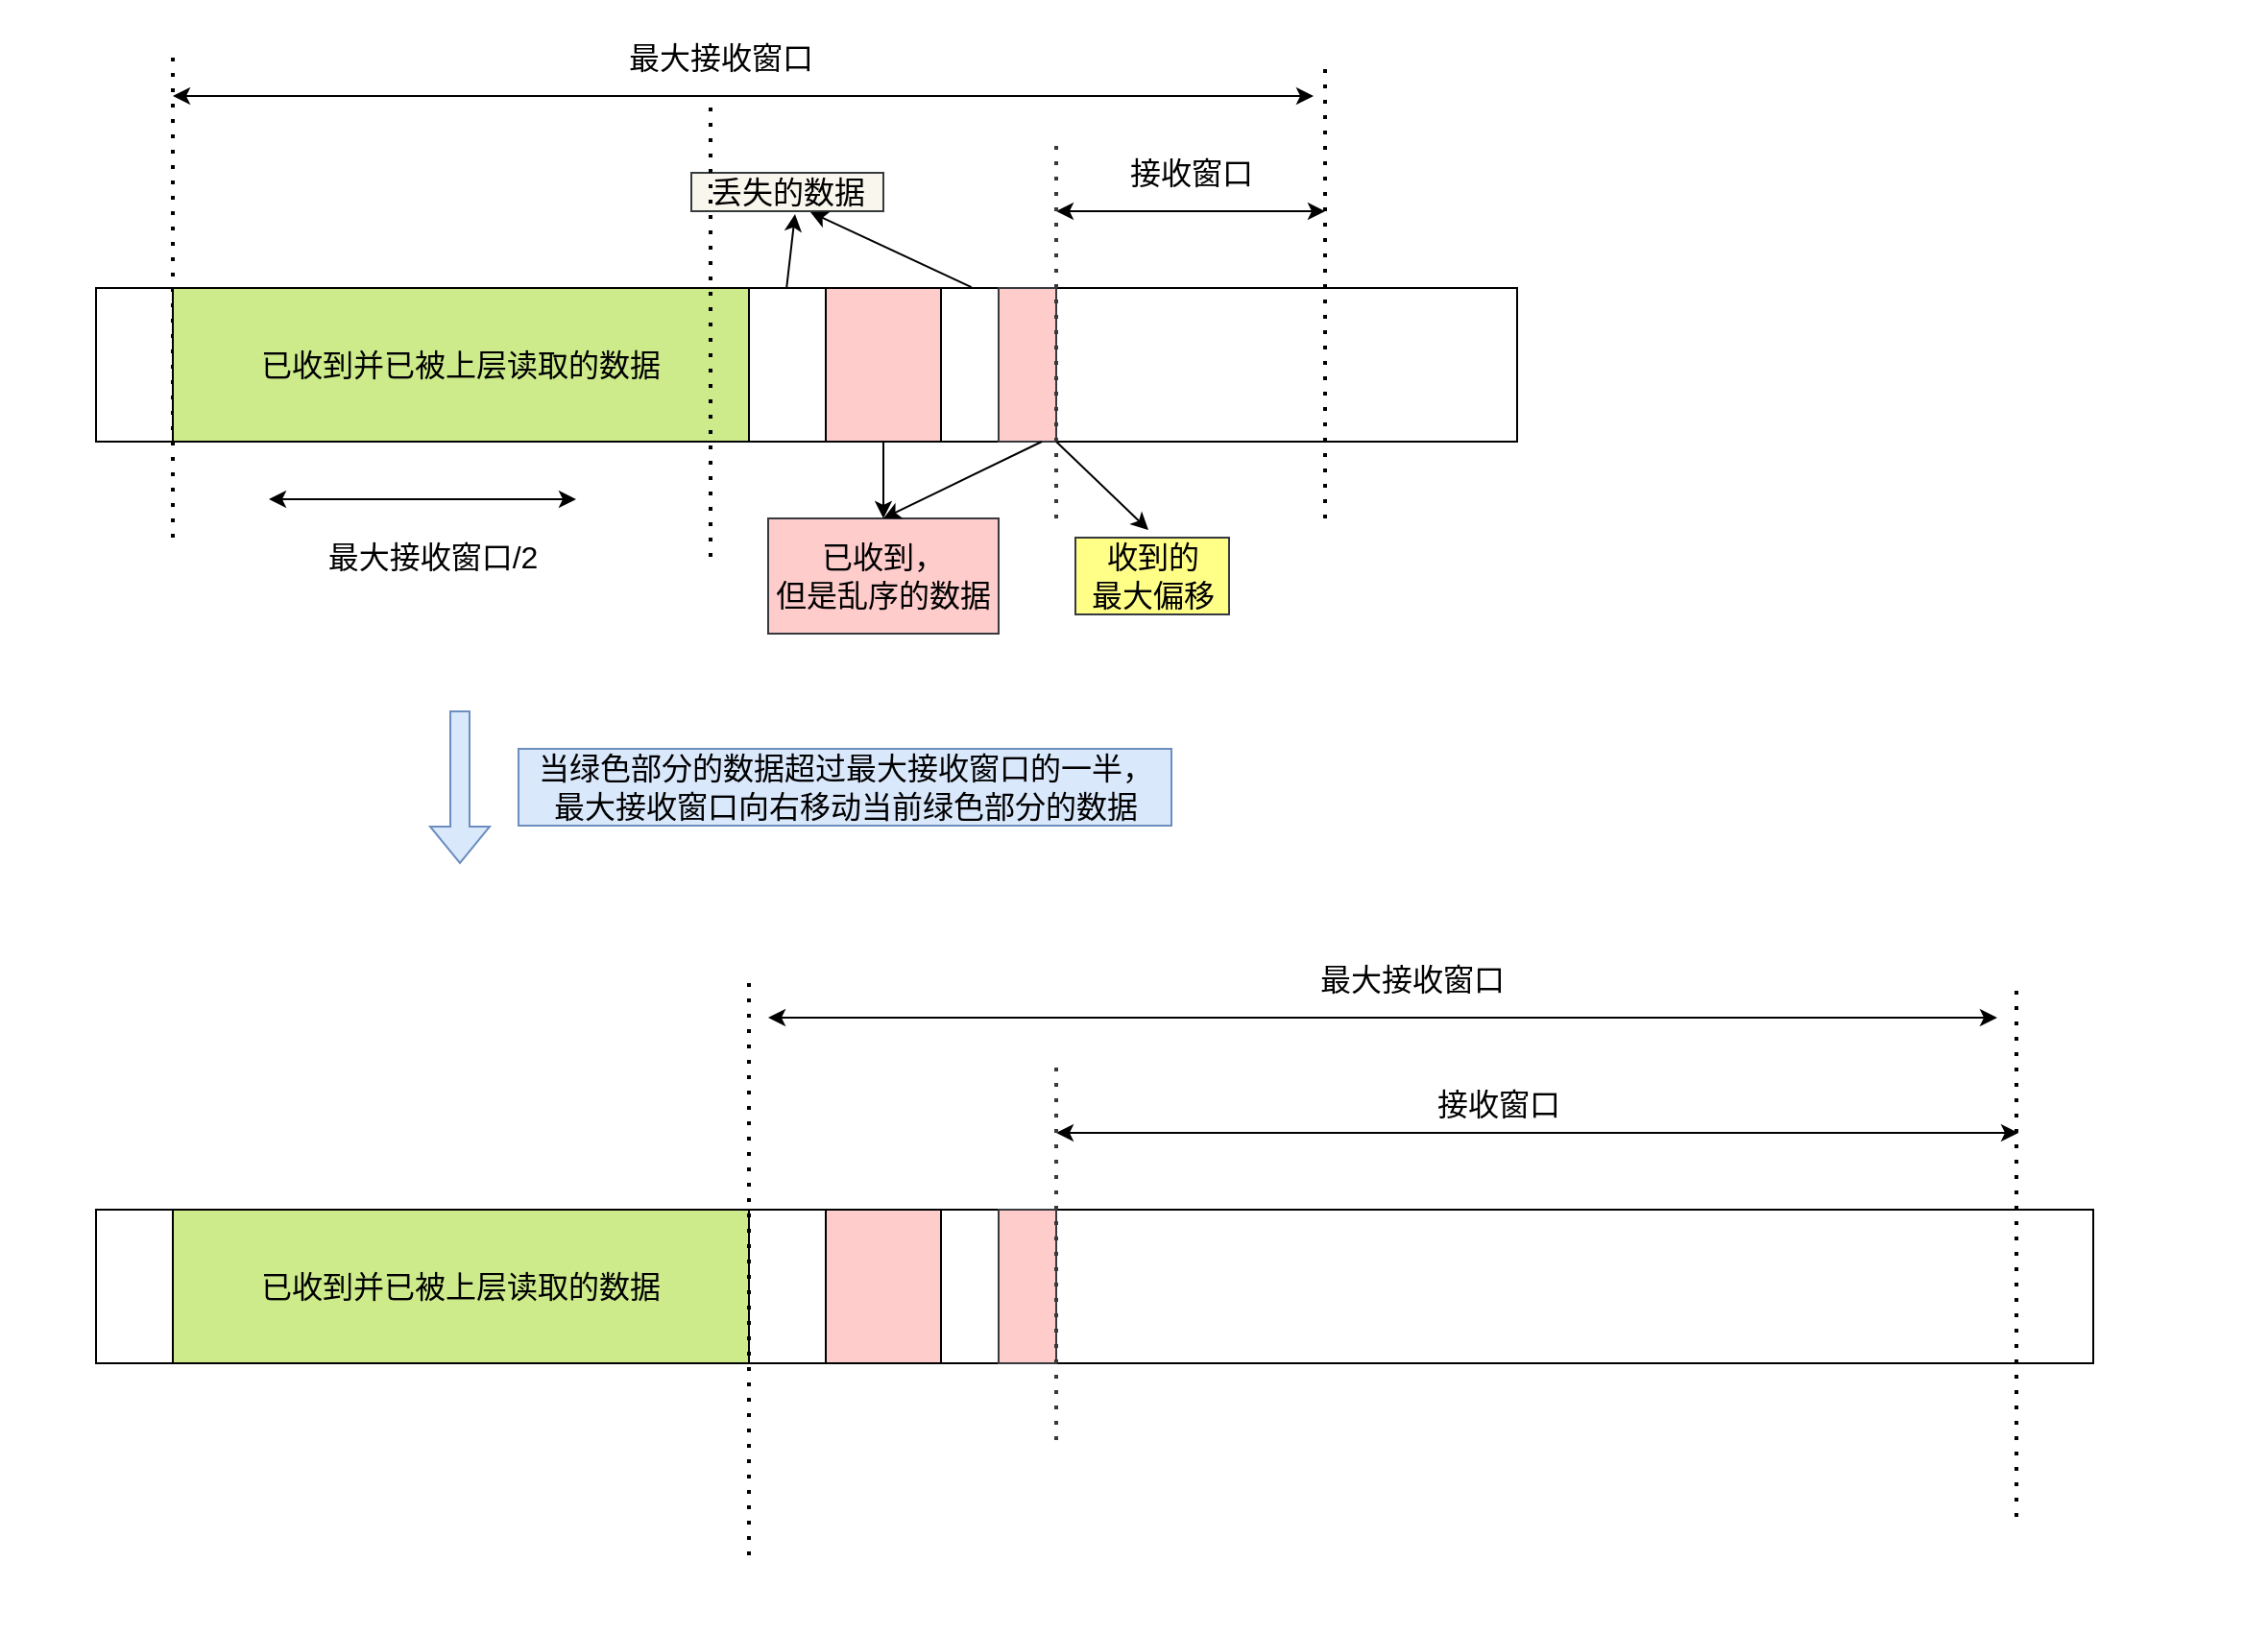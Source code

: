 <mxfile version="17.5.0" type="github">
  <diagram id="b-bpmcfJdHbeQzDP5A_M" name="Page-1">
    <mxGraphModel dx="1191" dy="774" grid="1" gridSize="10" guides="1" tooltips="1" connect="1" arrows="1" fold="1" page="1" pageScale="1" pageWidth="827" pageHeight="1169" math="0" shadow="0">
      <root>
        <mxCell id="0" />
        <mxCell id="1" parent="0" />
        <mxCell id="L-WXJkZDCp4-7IXhfQIK-53" value="" style="rounded=0;whiteSpace=wrap;html=1;labelBackgroundColor=none;fontSize=16;fontColor=default;strokeColor=none;" vertex="1" parent="1">
          <mxGeometry x="70" y="10" width="1180" height="850" as="geometry" />
        </mxCell>
        <mxCell id="L-WXJkZDCp4-7IXhfQIK-7" value="" style="rounded=0;whiteSpace=wrap;html=1;fontSize=16;fillColor=#ffcc99;strokeColor=default;" vertex="1" parent="1">
          <mxGeometry x="400" y="160" width="60" height="80" as="geometry" />
        </mxCell>
        <mxCell id="L-WXJkZDCp4-7IXhfQIK-1" value="" style="rounded=0;whiteSpace=wrap;html=1;" vertex="1" parent="1">
          <mxGeometry x="120" y="160" width="740" height="80" as="geometry" />
        </mxCell>
        <mxCell id="L-WXJkZDCp4-7IXhfQIK-2" value="" style="endArrow=none;dashed=1;html=1;dashPattern=1 3;strokeWidth=2;rounded=0;" edge="1" parent="1">
          <mxGeometry width="50" height="50" relative="1" as="geometry">
            <mxPoint x="160" y="290" as="sourcePoint" />
            <mxPoint x="160" y="40" as="targetPoint" />
          </mxGeometry>
        </mxCell>
        <mxCell id="L-WXJkZDCp4-7IXhfQIK-3" value="" style="endArrow=none;dashed=1;html=1;dashPattern=1 3;strokeWidth=2;rounded=0;" edge="1" parent="1">
          <mxGeometry width="50" height="50" relative="1" as="geometry">
            <mxPoint x="760" y="280" as="sourcePoint" />
            <mxPoint x="760" y="40" as="targetPoint" />
          </mxGeometry>
        </mxCell>
        <mxCell id="L-WXJkZDCp4-7IXhfQIK-4" value="接收窗口" style="text;html=1;align=center;verticalAlign=middle;resizable=0;points=[];autosize=1;strokeColor=none;fillColor=none;fontSize=16;" vertex="1" parent="1">
          <mxGeometry x="650" y="90" width="80" height="20" as="geometry" />
        </mxCell>
        <mxCell id="L-WXJkZDCp4-7IXhfQIK-5" value="" style="endArrow=classic;startArrow=classic;html=1;rounded=0;" edge="1" parent="1">
          <mxGeometry width="50" height="50" relative="1" as="geometry">
            <mxPoint x="620" y="120" as="sourcePoint" />
            <mxPoint x="760" y="120" as="targetPoint" />
          </mxGeometry>
        </mxCell>
        <mxCell id="L-WXJkZDCp4-7IXhfQIK-6" value="已收到并已被上层读取的数据" style="rounded=0;whiteSpace=wrap;html=1;fontSize=16;fillColor=#cdeb8b;strokeColor=default;" vertex="1" parent="1">
          <mxGeometry x="160" y="160" width="300" height="80" as="geometry" />
        </mxCell>
        <mxCell id="L-WXJkZDCp4-7IXhfQIK-8" value="" style="rounded=0;whiteSpace=wrap;html=1;fontSize=16;fillColor=#ffcccc;strokeColor=default;" vertex="1" parent="1">
          <mxGeometry x="500" y="160" width="60" height="80" as="geometry" />
        </mxCell>
        <mxCell id="L-WXJkZDCp4-7IXhfQIK-9" value="" style="rounded=0;whiteSpace=wrap;html=1;fontSize=16;fillColor=#ffcccc;strokeColor=#36393d;" vertex="1" parent="1">
          <mxGeometry x="590" y="160" width="30" height="80" as="geometry" />
        </mxCell>
        <mxCell id="L-WXJkZDCp4-7IXhfQIK-10" value="" style="endArrow=none;dashed=1;html=1;dashPattern=1 3;strokeWidth=2;rounded=0;fillColor=#ffcccc;strokeColor=#36393d;" edge="1" parent="1">
          <mxGeometry width="50" height="50" relative="1" as="geometry">
            <mxPoint x="620" y="280" as="sourcePoint" />
            <mxPoint x="620" y="80" as="targetPoint" />
          </mxGeometry>
        </mxCell>
        <mxCell id="L-WXJkZDCp4-7IXhfQIK-11" value="丢失的数据" style="text;html=1;align=center;verticalAlign=middle;resizable=0;points=[];autosize=1;strokeColor=#36393d;fillColor=#f9f7ed;fontSize=16;" vertex="1" parent="1">
          <mxGeometry x="430" y="100" width="100" height="20" as="geometry" />
        </mxCell>
        <mxCell id="L-WXJkZDCp4-7IXhfQIK-13" value="已收到，&lt;br&gt;但是乱序的数据" style="rounded=0;whiteSpace=wrap;html=1;fontSize=16;strokeColor=#36393d;fillColor=#ffcccc;" vertex="1" parent="1">
          <mxGeometry x="470" y="280" width="120" height="60" as="geometry" />
        </mxCell>
        <mxCell id="L-WXJkZDCp4-7IXhfQIK-14" value="" style="endArrow=classic;html=1;rounded=0;fontSize=16;exitX=0.486;exitY=-0.006;exitDx=0;exitDy=0;exitPerimeter=0;entryX=0.54;entryY=1.075;entryDx=0;entryDy=0;entryPerimeter=0;" edge="1" parent="1" source="L-WXJkZDCp4-7IXhfQIK-1" target="L-WXJkZDCp4-7IXhfQIK-11">
          <mxGeometry width="50" height="50" relative="1" as="geometry">
            <mxPoint x="480" y="150" as="sourcePoint" />
            <mxPoint x="530" y="100" as="targetPoint" />
          </mxGeometry>
        </mxCell>
        <mxCell id="L-WXJkZDCp4-7IXhfQIK-15" value="" style="endArrow=classic;html=1;rounded=0;fontSize=16;exitX=0.616;exitY=-0.006;exitDx=0;exitDy=0;exitPerimeter=0;entryX=0.62;entryY=1.025;entryDx=0;entryDy=0;entryPerimeter=0;" edge="1" parent="1" source="L-WXJkZDCp4-7IXhfQIK-1" target="L-WXJkZDCp4-7IXhfQIK-11">
          <mxGeometry width="50" height="50" relative="1" as="geometry">
            <mxPoint x="590" y="150" as="sourcePoint" />
            <mxPoint x="640" y="100" as="targetPoint" />
          </mxGeometry>
        </mxCell>
        <mxCell id="L-WXJkZDCp4-7IXhfQIK-17" value="" style="endArrow=classic;html=1;rounded=0;fontSize=16;entryX=0.5;entryY=0;entryDx=0;entryDy=0;exitX=0.5;exitY=1;exitDx=0;exitDy=0;" edge="1" parent="1" source="L-WXJkZDCp4-7IXhfQIK-8" target="L-WXJkZDCp4-7IXhfQIK-13">
          <mxGeometry width="50" height="50" relative="1" as="geometry">
            <mxPoint x="480" y="300" as="sourcePoint" />
            <mxPoint x="530" y="250" as="targetPoint" />
          </mxGeometry>
        </mxCell>
        <mxCell id="L-WXJkZDCp4-7IXhfQIK-18" value="" style="endArrow=classic;html=1;rounded=0;fontSize=16;exitX=0.75;exitY=1;exitDx=0;exitDy=0;entryX=0.5;entryY=0;entryDx=0;entryDy=0;" edge="1" parent="1" source="L-WXJkZDCp4-7IXhfQIK-9" target="L-WXJkZDCp4-7IXhfQIK-13">
          <mxGeometry width="50" height="50" relative="1" as="geometry">
            <mxPoint x="770" y="350" as="sourcePoint" />
            <mxPoint x="820" y="300" as="targetPoint" />
          </mxGeometry>
        </mxCell>
        <mxCell id="L-WXJkZDCp4-7IXhfQIK-19" value="" style="endArrow=classic;startArrow=classic;html=1;rounded=0;fontSize=16;" edge="1" parent="1">
          <mxGeometry width="50" height="50" relative="1" as="geometry">
            <mxPoint x="160" y="60" as="sourcePoint" />
            <mxPoint x="754" y="60" as="targetPoint" />
          </mxGeometry>
        </mxCell>
        <mxCell id="L-WXJkZDCp4-7IXhfQIK-20" value="最大接收窗口" style="text;html=1;align=center;verticalAlign=middle;resizable=0;points=[];autosize=1;strokeColor=none;fillColor=none;fontSize=16;" vertex="1" parent="1">
          <mxGeometry x="390" y="30" width="110" height="20" as="geometry" />
        </mxCell>
        <mxCell id="L-WXJkZDCp4-7IXhfQIK-21" value="" style="endArrow=classic;html=1;rounded=0;fontSize=16;entryX=0.475;entryY=-0.1;entryDx=0;entryDy=0;entryPerimeter=0;" edge="1" parent="1" target="L-WXJkZDCp4-7IXhfQIK-22">
          <mxGeometry width="50" height="50" relative="1" as="geometry">
            <mxPoint x="620" y="240" as="sourcePoint" />
            <mxPoint x="630" y="310" as="targetPoint" />
          </mxGeometry>
        </mxCell>
        <mxCell id="L-WXJkZDCp4-7IXhfQIK-22" value="收到的&lt;br&gt;最大偏移" style="text;html=1;align=center;verticalAlign=middle;resizable=0;points=[];autosize=1;strokeColor=#36393d;fillColor=#ffff88;fontSize=16;" vertex="1" parent="1">
          <mxGeometry x="630" y="290" width="80" height="40" as="geometry" />
        </mxCell>
        <mxCell id="L-WXJkZDCp4-7IXhfQIK-24" value="" style="endArrow=none;dashed=1;html=1;dashPattern=1 3;strokeWidth=2;rounded=0;" edge="1" parent="1">
          <mxGeometry width="50" height="50" relative="1" as="geometry">
            <mxPoint x="440" y="300" as="sourcePoint" />
            <mxPoint x="440" y="60" as="targetPoint" />
          </mxGeometry>
        </mxCell>
        <mxCell id="L-WXJkZDCp4-7IXhfQIK-25" value="最大接收窗口/2" style="text;html=1;align=center;verticalAlign=middle;resizable=0;points=[];autosize=1;strokeColor=none;fillColor=none;fontSize=16;" vertex="1" parent="1">
          <mxGeometry x="235" y="290" width="120" height="20" as="geometry" />
        </mxCell>
        <mxCell id="L-WXJkZDCp4-7IXhfQIK-26" value="" style="endArrow=classic;startArrow=classic;html=1;rounded=0;" edge="1" parent="1">
          <mxGeometry width="50" height="50" relative="1" as="geometry">
            <mxPoint x="210" y="270" as="sourcePoint" />
            <mxPoint x="370" y="270" as="targetPoint" />
          </mxGeometry>
        </mxCell>
        <mxCell id="L-WXJkZDCp4-7IXhfQIK-27" value="" style="shape=flexArrow;endArrow=classic;html=1;rounded=0;fillColor=#dae8fc;strokeColor=#6c8ebf;" edge="1" parent="1">
          <mxGeometry width="50" height="50" relative="1" as="geometry">
            <mxPoint x="309.5" y="380" as="sourcePoint" />
            <mxPoint x="309.5" y="460" as="targetPoint" />
          </mxGeometry>
        </mxCell>
        <mxCell id="L-WXJkZDCp4-7IXhfQIK-28" value="当绿色部分的数据超过最大接收窗口的一半，&lt;br style=&quot;font-size: 16px;&quot;&gt;&lt;span style=&quot;font-size: 16px;&quot;&gt;最大接收窗口向右移动当前绿色部分的数据&lt;/span&gt;" style="text;html=1;align=center;verticalAlign=middle;resizable=0;points=[];autosize=1;strokeColor=#6c8ebf;fillColor=#dae8fc;fontSize=16;labelBackgroundColor=none;" vertex="1" parent="1">
          <mxGeometry x="340" y="400" width="340" height="40" as="geometry" />
        </mxCell>
        <mxCell id="L-WXJkZDCp4-7IXhfQIK-29" value="" style="rounded=0;whiteSpace=wrap;html=1;fontSize=16;fillColor=#ffcc99;strokeColor=default;" vertex="1" parent="1">
          <mxGeometry x="400" y="640" width="60" height="80" as="geometry" />
        </mxCell>
        <mxCell id="L-WXJkZDCp4-7IXhfQIK-30" value="" style="rounded=0;whiteSpace=wrap;html=1;" vertex="1" parent="1">
          <mxGeometry x="120" y="640" width="1040" height="80" as="geometry" />
        </mxCell>
        <mxCell id="L-WXJkZDCp4-7IXhfQIK-32" value="" style="endArrow=none;dashed=1;html=1;dashPattern=1 3;strokeWidth=2;rounded=0;" edge="1" parent="1">
          <mxGeometry width="50" height="50" relative="1" as="geometry">
            <mxPoint x="1120" y="800" as="sourcePoint" />
            <mxPoint x="1120" y="520" as="targetPoint" />
          </mxGeometry>
        </mxCell>
        <mxCell id="L-WXJkZDCp4-7IXhfQIK-33" value="接收窗口" style="text;html=1;align=center;verticalAlign=middle;resizable=0;points=[];autosize=1;strokeColor=none;fillColor=none;fontSize=16;" vertex="1" parent="1">
          <mxGeometry x="810" y="575" width="80" height="20" as="geometry" />
        </mxCell>
        <mxCell id="L-WXJkZDCp4-7IXhfQIK-34" value="" style="endArrow=classic;startArrow=classic;html=1;rounded=0;" edge="1" parent="1">
          <mxGeometry width="50" height="50" relative="1" as="geometry">
            <mxPoint x="620" y="600" as="sourcePoint" />
            <mxPoint x="1121" y="600" as="targetPoint" />
          </mxGeometry>
        </mxCell>
        <mxCell id="L-WXJkZDCp4-7IXhfQIK-35" value="已收到并已被上层读取的数据" style="rounded=0;whiteSpace=wrap;html=1;fontSize=16;fillColor=#cdeb8b;strokeColor=default;" vertex="1" parent="1">
          <mxGeometry x="160" y="640" width="300" height="80" as="geometry" />
        </mxCell>
        <mxCell id="L-WXJkZDCp4-7IXhfQIK-36" value="" style="rounded=0;whiteSpace=wrap;html=1;fontSize=16;fillColor=#ffcccc;strokeColor=default;" vertex="1" parent="1">
          <mxGeometry x="500" y="640" width="60" height="80" as="geometry" />
        </mxCell>
        <mxCell id="L-WXJkZDCp4-7IXhfQIK-37" value="" style="rounded=0;whiteSpace=wrap;html=1;fontSize=16;fillColor=#ffcccc;strokeColor=#36393d;" vertex="1" parent="1">
          <mxGeometry x="590" y="640" width="30" height="80" as="geometry" />
        </mxCell>
        <mxCell id="L-WXJkZDCp4-7IXhfQIK-38" value="" style="endArrow=none;dashed=1;html=1;dashPattern=1 3;strokeWidth=2;rounded=0;fillColor=#ffcccc;strokeColor=#36393d;" edge="1" parent="1">
          <mxGeometry width="50" height="50" relative="1" as="geometry">
            <mxPoint x="620" y="760" as="sourcePoint" />
            <mxPoint x="620" y="560" as="targetPoint" />
          </mxGeometry>
        </mxCell>
        <mxCell id="L-WXJkZDCp4-7IXhfQIK-45" value="" style="endArrow=classic;startArrow=classic;html=1;rounded=0;fontSize=16;" edge="1" parent="1">
          <mxGeometry width="50" height="50" relative="1" as="geometry">
            <mxPoint x="470" y="540" as="sourcePoint" />
            <mxPoint x="1110" y="540" as="targetPoint" />
          </mxGeometry>
        </mxCell>
        <mxCell id="L-WXJkZDCp4-7IXhfQIK-46" value="最大接收窗口" style="text;html=1;align=center;verticalAlign=middle;resizable=0;points=[];autosize=1;strokeColor=none;fillColor=none;fontSize=16;" vertex="1" parent="1">
          <mxGeometry x="750" y="510" width="110" height="20" as="geometry" />
        </mxCell>
        <mxCell id="L-WXJkZDCp4-7IXhfQIK-49" value="" style="endArrow=none;dashed=1;html=1;dashPattern=1 3;strokeWidth=2;rounded=0;" edge="1" parent="1">
          <mxGeometry width="50" height="50" relative="1" as="geometry">
            <mxPoint x="460" y="820" as="sourcePoint" />
            <mxPoint x="460" y="520" as="targetPoint" />
          </mxGeometry>
        </mxCell>
      </root>
    </mxGraphModel>
  </diagram>
</mxfile>
